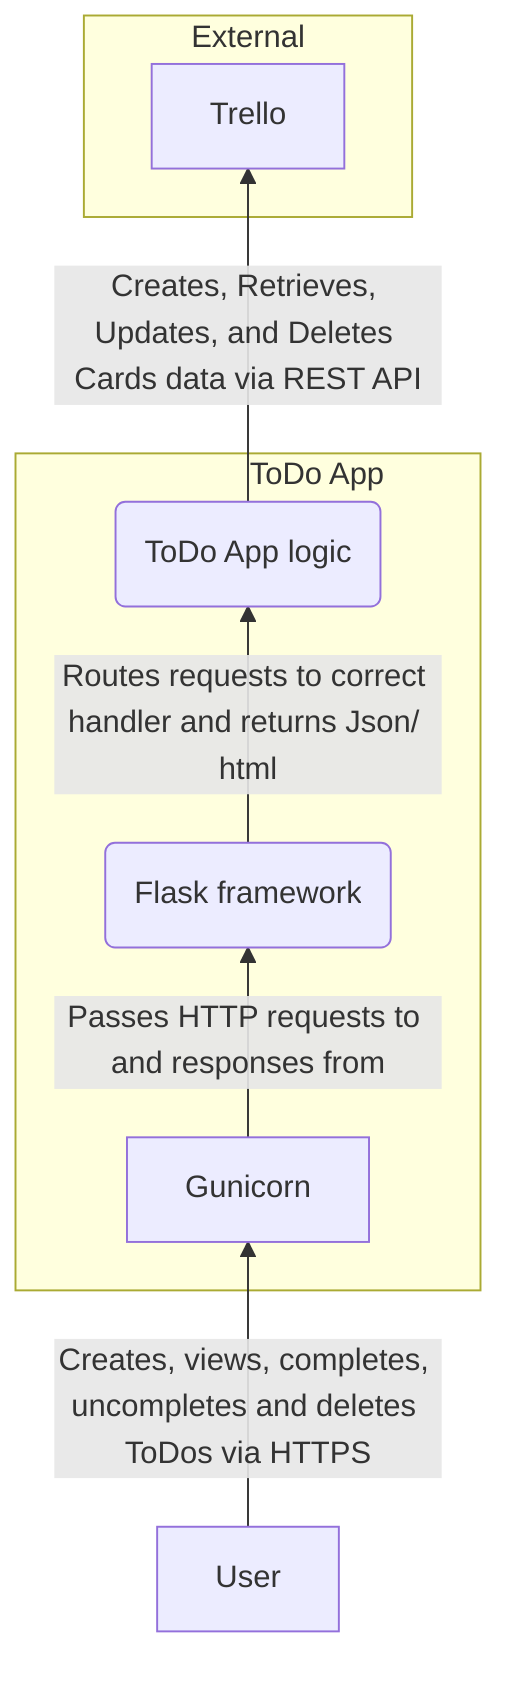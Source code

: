 flowchart BT
    User -->|Creates, views, completes, uncompletes and deletes ToDos via HTTPS| Gunicorn
    Gunicorn -->|Passes HTTP requests to and responses from| Flask(Flask framework)
    Flask -->|Routes requests to correct handler and returns Json/ html| ToDoApp(ToDo App logic)
    ToDoApp -->|Creates, Retrieves, Updates, and Deletes Cards data via REST API| Trello
    subgraph App [&nbsp&nbsp&nbsp&nbsp&nbsp&nbsp&nbsp&nbsp&nbsp&nbsp&nbsp&nbsp&nbsp&nbsp&nbsp&nbspToDo App]
        Gunicorn
        Flask
        ToDoApp
    end
    subgraph External
        Trello
    end